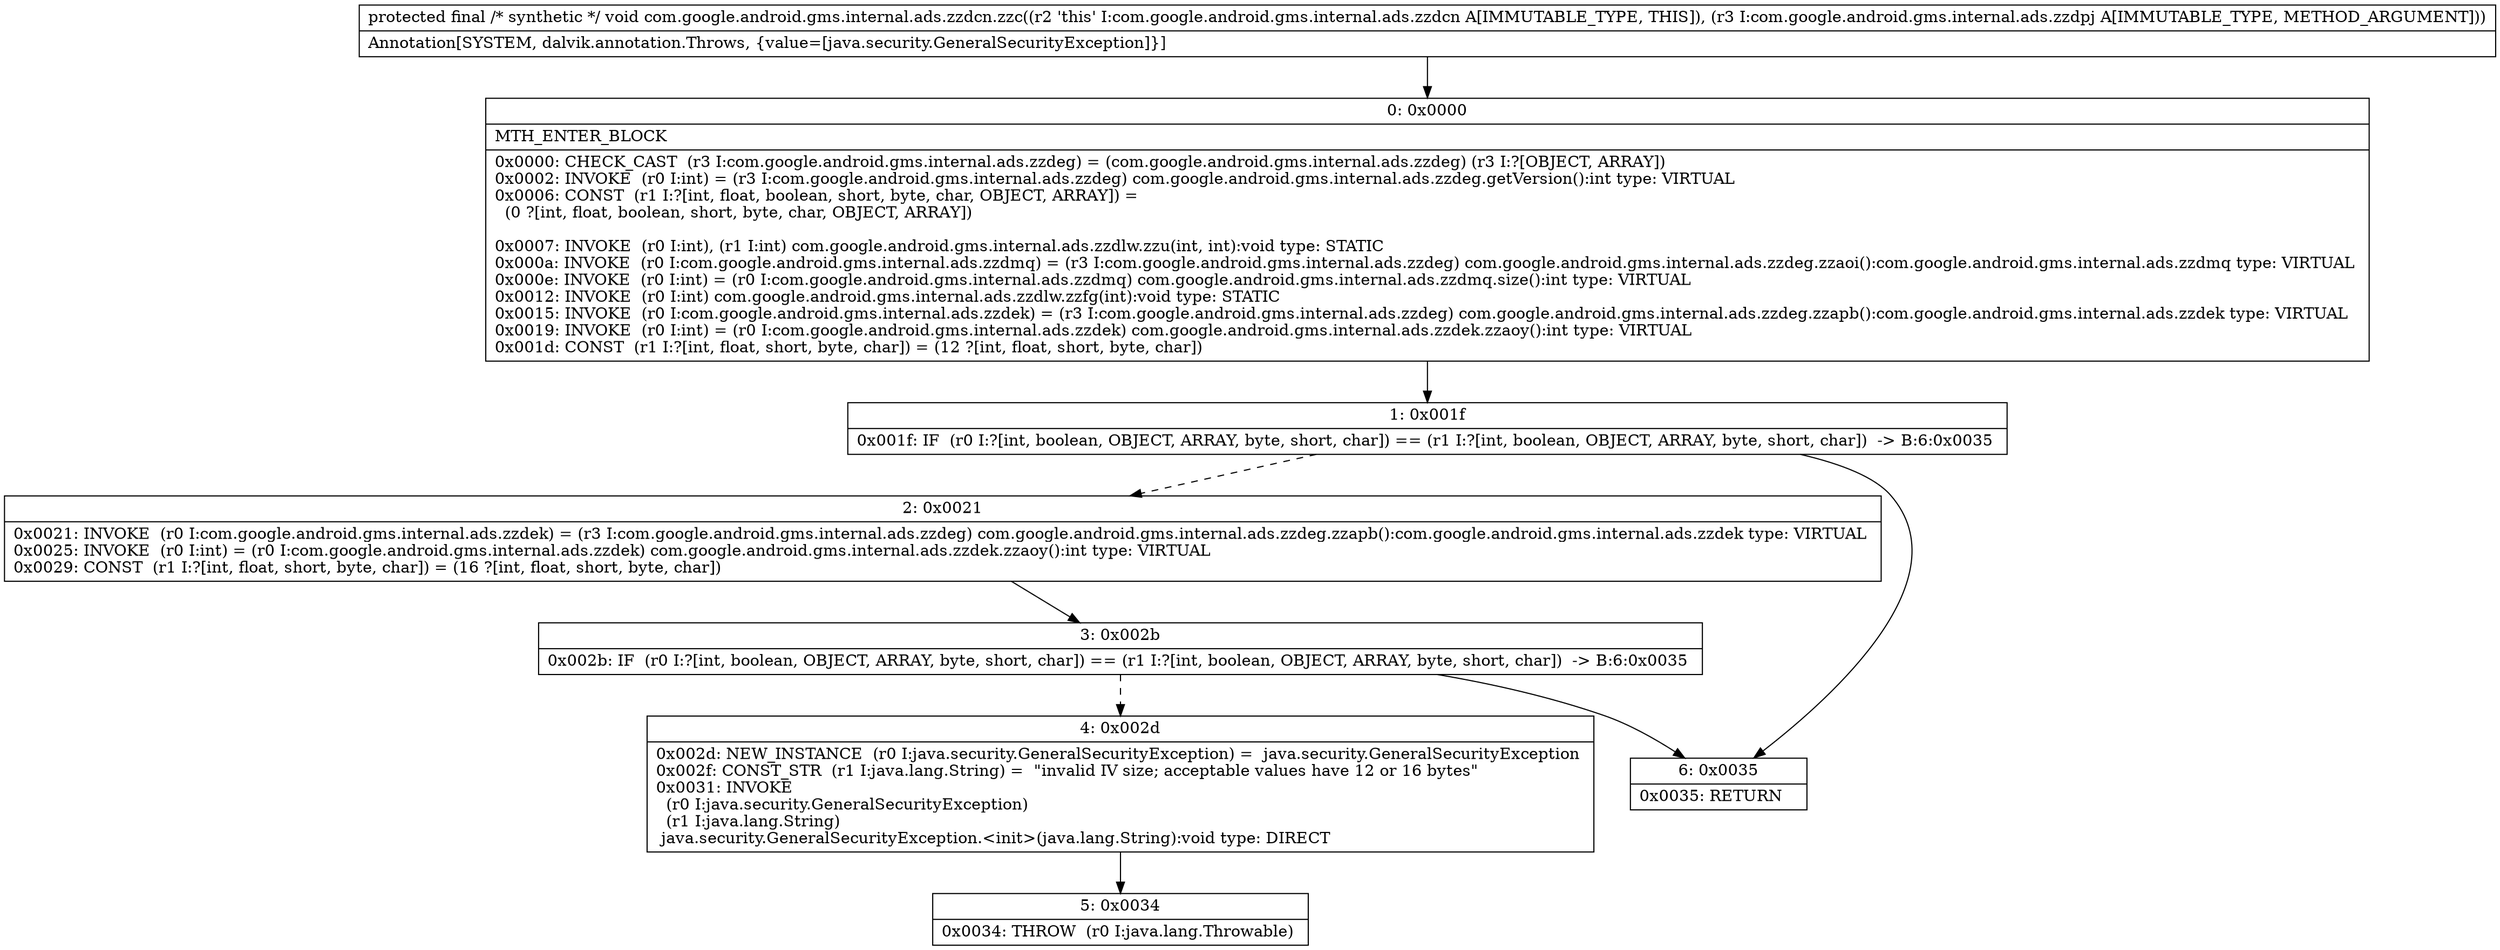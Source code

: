 digraph "CFG forcom.google.android.gms.internal.ads.zzdcn.zzc(Lcom\/google\/android\/gms\/internal\/ads\/zzdpj;)V" {
Node_0 [shape=record,label="{0\:\ 0x0000|MTH_ENTER_BLOCK\l|0x0000: CHECK_CAST  (r3 I:com.google.android.gms.internal.ads.zzdeg) = (com.google.android.gms.internal.ads.zzdeg) (r3 I:?[OBJECT, ARRAY]) \l0x0002: INVOKE  (r0 I:int) = (r3 I:com.google.android.gms.internal.ads.zzdeg) com.google.android.gms.internal.ads.zzdeg.getVersion():int type: VIRTUAL \l0x0006: CONST  (r1 I:?[int, float, boolean, short, byte, char, OBJECT, ARRAY]) = \l  (0 ?[int, float, boolean, short, byte, char, OBJECT, ARRAY])\l \l0x0007: INVOKE  (r0 I:int), (r1 I:int) com.google.android.gms.internal.ads.zzdlw.zzu(int, int):void type: STATIC \l0x000a: INVOKE  (r0 I:com.google.android.gms.internal.ads.zzdmq) = (r3 I:com.google.android.gms.internal.ads.zzdeg) com.google.android.gms.internal.ads.zzdeg.zzaoi():com.google.android.gms.internal.ads.zzdmq type: VIRTUAL \l0x000e: INVOKE  (r0 I:int) = (r0 I:com.google.android.gms.internal.ads.zzdmq) com.google.android.gms.internal.ads.zzdmq.size():int type: VIRTUAL \l0x0012: INVOKE  (r0 I:int) com.google.android.gms.internal.ads.zzdlw.zzfg(int):void type: STATIC \l0x0015: INVOKE  (r0 I:com.google.android.gms.internal.ads.zzdek) = (r3 I:com.google.android.gms.internal.ads.zzdeg) com.google.android.gms.internal.ads.zzdeg.zzapb():com.google.android.gms.internal.ads.zzdek type: VIRTUAL \l0x0019: INVOKE  (r0 I:int) = (r0 I:com.google.android.gms.internal.ads.zzdek) com.google.android.gms.internal.ads.zzdek.zzaoy():int type: VIRTUAL \l0x001d: CONST  (r1 I:?[int, float, short, byte, char]) = (12 ?[int, float, short, byte, char]) \l}"];
Node_1 [shape=record,label="{1\:\ 0x001f|0x001f: IF  (r0 I:?[int, boolean, OBJECT, ARRAY, byte, short, char]) == (r1 I:?[int, boolean, OBJECT, ARRAY, byte, short, char])  \-\> B:6:0x0035 \l}"];
Node_2 [shape=record,label="{2\:\ 0x0021|0x0021: INVOKE  (r0 I:com.google.android.gms.internal.ads.zzdek) = (r3 I:com.google.android.gms.internal.ads.zzdeg) com.google.android.gms.internal.ads.zzdeg.zzapb():com.google.android.gms.internal.ads.zzdek type: VIRTUAL \l0x0025: INVOKE  (r0 I:int) = (r0 I:com.google.android.gms.internal.ads.zzdek) com.google.android.gms.internal.ads.zzdek.zzaoy():int type: VIRTUAL \l0x0029: CONST  (r1 I:?[int, float, short, byte, char]) = (16 ?[int, float, short, byte, char]) \l}"];
Node_3 [shape=record,label="{3\:\ 0x002b|0x002b: IF  (r0 I:?[int, boolean, OBJECT, ARRAY, byte, short, char]) == (r1 I:?[int, boolean, OBJECT, ARRAY, byte, short, char])  \-\> B:6:0x0035 \l}"];
Node_4 [shape=record,label="{4\:\ 0x002d|0x002d: NEW_INSTANCE  (r0 I:java.security.GeneralSecurityException) =  java.security.GeneralSecurityException \l0x002f: CONST_STR  (r1 I:java.lang.String) =  \"invalid IV size; acceptable values have 12 or 16 bytes\" \l0x0031: INVOKE  \l  (r0 I:java.security.GeneralSecurityException)\l  (r1 I:java.lang.String)\l java.security.GeneralSecurityException.\<init\>(java.lang.String):void type: DIRECT \l}"];
Node_5 [shape=record,label="{5\:\ 0x0034|0x0034: THROW  (r0 I:java.lang.Throwable) \l}"];
Node_6 [shape=record,label="{6\:\ 0x0035|0x0035: RETURN   \l}"];
MethodNode[shape=record,label="{protected final \/* synthetic *\/ void com.google.android.gms.internal.ads.zzdcn.zzc((r2 'this' I:com.google.android.gms.internal.ads.zzdcn A[IMMUTABLE_TYPE, THIS]), (r3 I:com.google.android.gms.internal.ads.zzdpj A[IMMUTABLE_TYPE, METHOD_ARGUMENT]))  | Annotation[SYSTEM, dalvik.annotation.Throws, \{value=[java.security.GeneralSecurityException]\}]\l}"];
MethodNode -> Node_0;
Node_0 -> Node_1;
Node_1 -> Node_2[style=dashed];
Node_1 -> Node_6;
Node_2 -> Node_3;
Node_3 -> Node_4[style=dashed];
Node_3 -> Node_6;
Node_4 -> Node_5;
}

